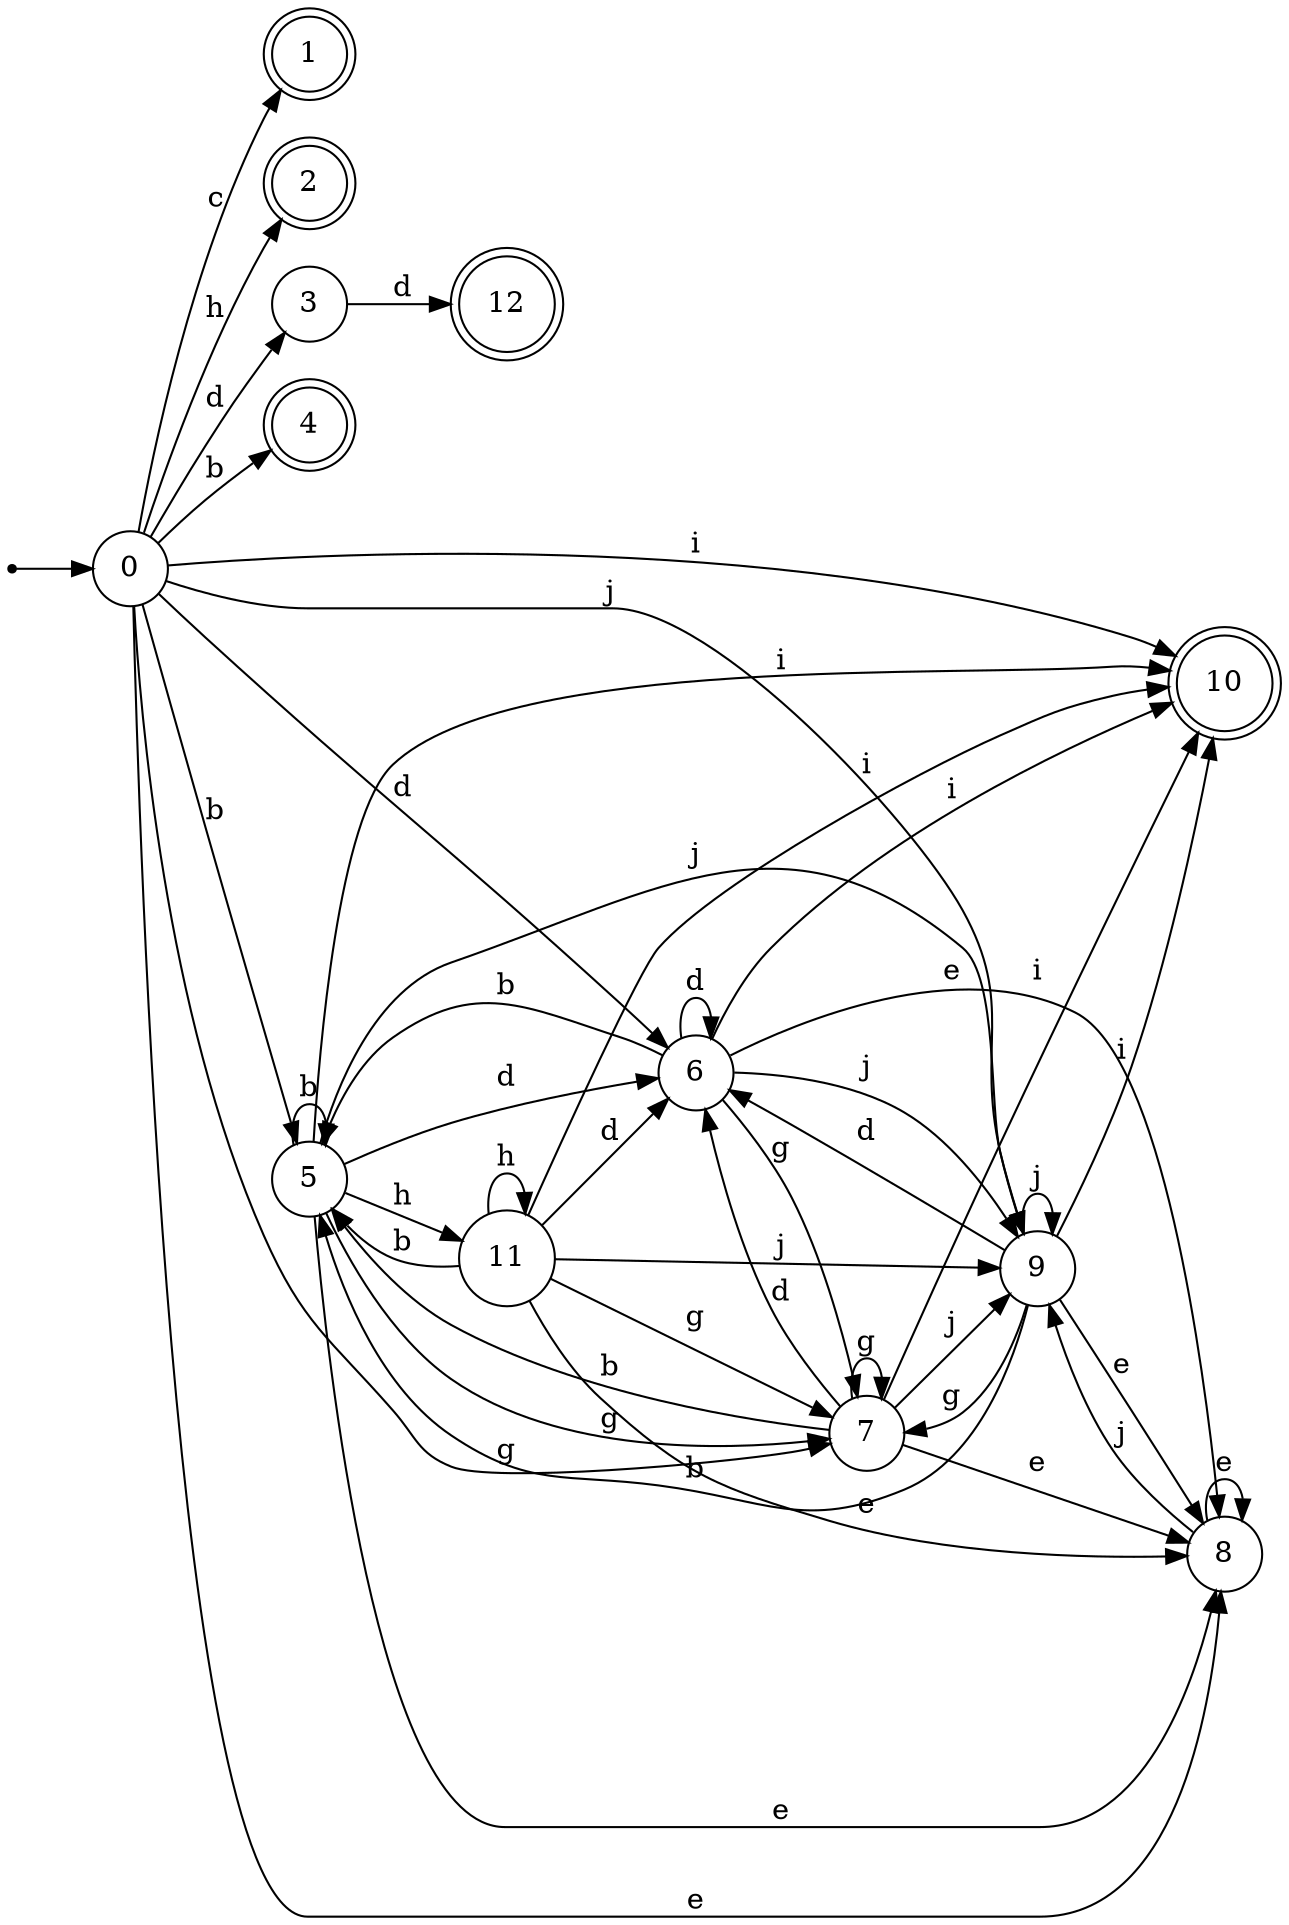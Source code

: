 digraph finite_state_machine {
rankdir=LR;
size="20,20";
node [shape = point]; "dummy0"
node [shape = circle]; "0";
"dummy0" -> "0";
node [shape = doublecircle]; "1";node [shape = doublecircle]; "2";node [shape = circle]; "3";
node [shape = doublecircle]; "4";node [shape = circle]; "5";
node [shape = circle]; "6";
node [shape = circle]; "7";
node [shape = circle]; "8";
node [shape = circle]; "9";
node [shape = doublecircle]; "10";node [shape = circle]; "11";
node [shape = doublecircle]; "12";"0" -> "1" [label = "c"];
 "0" -> "2" [label = "h"];
 "0" -> "3" [label = "d"];
 "0" -> "6" [label = "d"];
 "0" -> "4" [label = "b"];
 "0" -> "5" [label = "b"];
 "0" -> "7" [label = "g"];
 "0" -> "8" [label = "e"];
 "0" -> "9" [label = "j"];
 "0" -> "10" [label = "i"];
 "9" -> "9" [label = "j"];
 "9" -> "8" [label = "e"];
 "9" -> "5" [label = "b"];
 "9" -> "6" [label = "d"];
 "9" -> "7" [label = "g"];
 "9" -> "10" [label = "i"];
 "8" -> "8" [label = "e"];
 "8" -> "9" [label = "j"];
 "7" -> "7" [label = "g"];
 "7" -> "5" [label = "b"];
 "7" -> "6" [label = "d"];
 "7" -> "8" [label = "e"];
 "7" -> "9" [label = "j"];
 "7" -> "10" [label = "i"];
 "6" -> "6" [label = "d"];
 "6" -> "5" [label = "b"];
 "6" -> "7" [label = "g"];
 "6" -> "8" [label = "e"];
 "6" -> "9" [label = "j"];
 "6" -> "10" [label = "i"];
 "5" -> "5" [label = "b"];
 "5" -> "11" [label = "h"];
 "5" -> "6" [label = "d"];
 "5" -> "7" [label = "g"];
 "5" -> "8" [label = "e"];
 "5" -> "9" [label = "j"];
 "5" -> "10" [label = "i"];
 "11" -> "11" [label = "h"];
 "11" -> "5" [label = "b"];
 "11" -> "6" [label = "d"];
 "11" -> "7" [label = "g"];
 "11" -> "8" [label = "e"];
 "11" -> "9" [label = "j"];
 "11" -> "10" [label = "i"];
 "3" -> "12" [label = "d"];
 }
